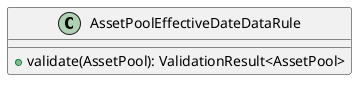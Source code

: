 @startuml

    class AssetPoolEffectiveDateDataRule [[AssetPoolEffectiveDateDataRule.html]] {
        +validate(AssetPool): ValidationResult<AssetPool>
    }

@enduml
